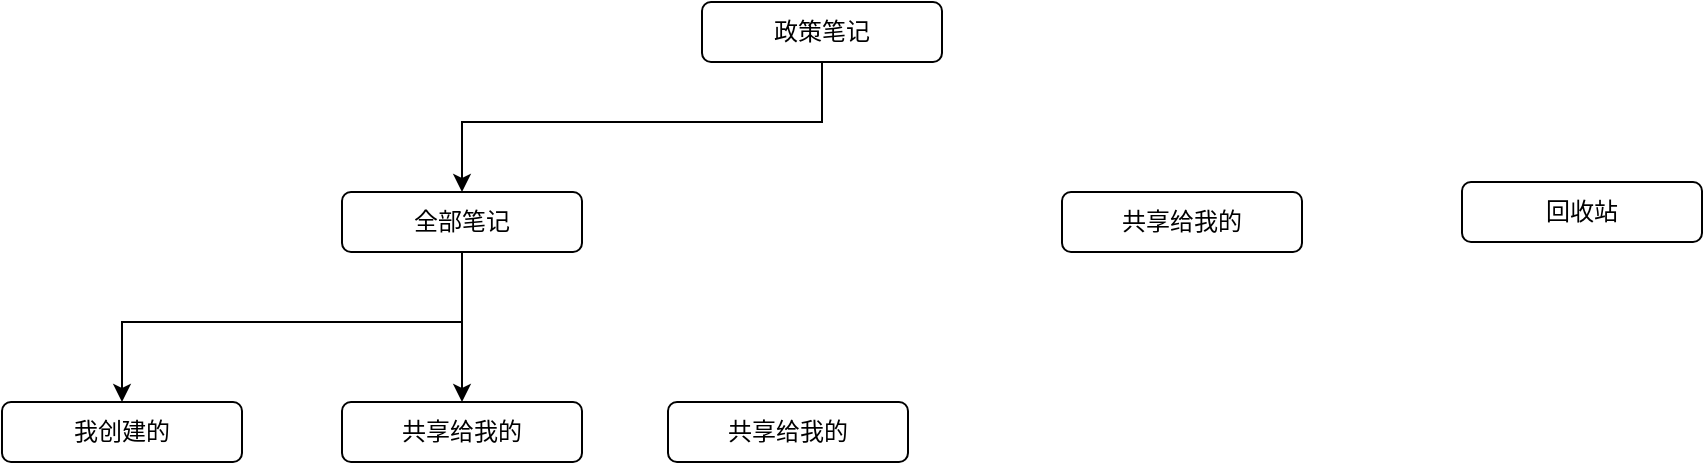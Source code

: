 <mxfile pages="1" version="11.2.3" type="github"><diagram id="kXTDntnq_qw3DYcFo30L" name="Page-1"><mxGraphModel dx="1851" dy="533" grid="1" gridSize="10" guides="1" tooltips="1" connect="1" arrows="1" fold="1" page="1" pageScale="1" pageWidth="827" pageHeight="1169" math="0" shadow="0"><root><mxCell id="0"/><mxCell id="1" parent="0"/><mxCell id="Y68MPodD9u_XzoxLgVwU-5" style="edgeStyle=orthogonalEdgeStyle;rounded=0;orthogonalLoop=1;jettySize=auto;html=1;entryX=0.5;entryY=0;entryDx=0;entryDy=0;exitX=0.5;exitY=1;exitDx=0;exitDy=0;" parent="1" source="Y68MPodD9u_XzoxLgVwU-2" target="Y68MPodD9u_XzoxLgVwU-4" edge="1"><mxGeometry relative="1" as="geometry"><Array as="points"><mxPoint x="320" y="100"/><mxPoint x="140" y="100"/></Array></mxGeometry></mxCell><mxCell id="Y68MPodD9u_XzoxLgVwU-2" value="政策笔记" style="rounded=1;whiteSpace=wrap;html=1;" parent="1" vertex="1"><mxGeometry x="260" y="40" width="120" height="30" as="geometry"/></mxCell><mxCell id="LJtez-8Jy1MgmG334PsE-6" style="edgeStyle=orthogonalEdgeStyle;rounded=0;orthogonalLoop=1;jettySize=auto;html=1;" edge="1" parent="1" source="Y68MPodD9u_XzoxLgVwU-4" target="LJtez-8Jy1MgmG334PsE-3"><mxGeometry relative="1" as="geometry"><Array as="points"><mxPoint x="140" y="200"/><mxPoint x="-30" y="200"/></Array></mxGeometry></mxCell><mxCell id="LJtez-8Jy1MgmG334PsE-7" style="edgeStyle=orthogonalEdgeStyle;rounded=0;orthogonalLoop=1;jettySize=auto;html=1;entryX=0.5;entryY=0;entryDx=0;entryDy=0;" edge="1" parent="1" source="Y68MPodD9u_XzoxLgVwU-4" target="LJtez-8Jy1MgmG334PsE-4"><mxGeometry relative="1" as="geometry"/></mxCell><mxCell id="Y68MPodD9u_XzoxLgVwU-4" value="全部笔记" style="rounded=1;whiteSpace=wrap;html=1;" parent="1" vertex="1"><mxGeometry x="80" y="135" width="120" height="30" as="geometry"/></mxCell><mxCell id="LJtez-8Jy1MgmG334PsE-1" value="共享给我的" style="rounded=1;whiteSpace=wrap;html=1;" vertex="1" parent="1"><mxGeometry x="440" y="135" width="120" height="30" as="geometry"/></mxCell><mxCell id="LJtez-8Jy1MgmG334PsE-2" value="回收站" style="rounded=1;whiteSpace=wrap;html=1;" vertex="1" parent="1"><mxGeometry x="640" y="130" width="120" height="30" as="geometry"/></mxCell><mxCell id="LJtez-8Jy1MgmG334PsE-3" value="我创建的" style="rounded=1;whiteSpace=wrap;html=1;" vertex="1" parent="1"><mxGeometry x="-90" y="240" width="120" height="30" as="geometry"/></mxCell><mxCell id="LJtez-8Jy1MgmG334PsE-4" value="共享给我的" style="rounded=1;whiteSpace=wrap;html=1;" vertex="1" parent="1"><mxGeometry x="80" y="240" width="120" height="30" as="geometry"/></mxCell><mxCell id="LJtez-8Jy1MgmG334PsE-5" value="共享给我的" style="rounded=1;whiteSpace=wrap;html=1;" vertex="1" parent="1"><mxGeometry x="243" y="240" width="120" height="30" as="geometry"/></mxCell></root></mxGraphModel></diagram></mxfile>